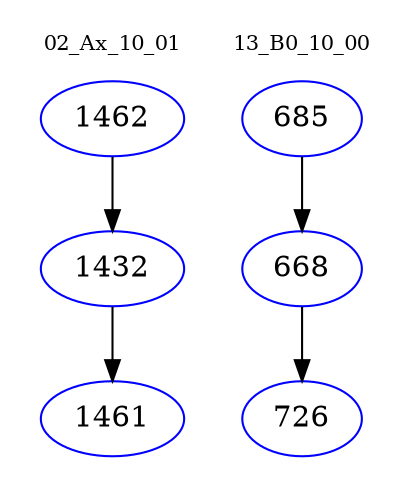 digraph{
subgraph cluster_0 {
color = white
label = "02_Ax_10_01";
fontsize=10;
T0_1462 [label="1462", color="blue"]
T0_1462 -> T0_1432 [color="black"]
T0_1432 [label="1432", color="blue"]
T0_1432 -> T0_1461 [color="black"]
T0_1461 [label="1461", color="blue"]
}
subgraph cluster_1 {
color = white
label = "13_B0_10_00";
fontsize=10;
T1_685 [label="685", color="blue"]
T1_685 -> T1_668 [color="black"]
T1_668 [label="668", color="blue"]
T1_668 -> T1_726 [color="black"]
T1_726 [label="726", color="blue"]
}
}
